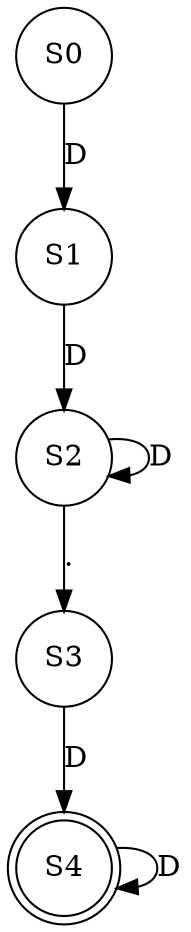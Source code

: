 // Grafica de Estados
digraph {
	node [shape=circle]
	S0 [label=S0]
	S1 [label=S1]
	S2 [label=S2]
	S3 [label=S3]
	S4 [label=S4]
	S4 [shape=doublecircle]
	S0 -> S1 [label=D]
	S1 -> S2 [label=D]
	S2 -> S2 [label=D]
	S2 -> S3 [label="."]
	S3 -> S4 [label=D]
	S4 -> S4 [label=D]
}
